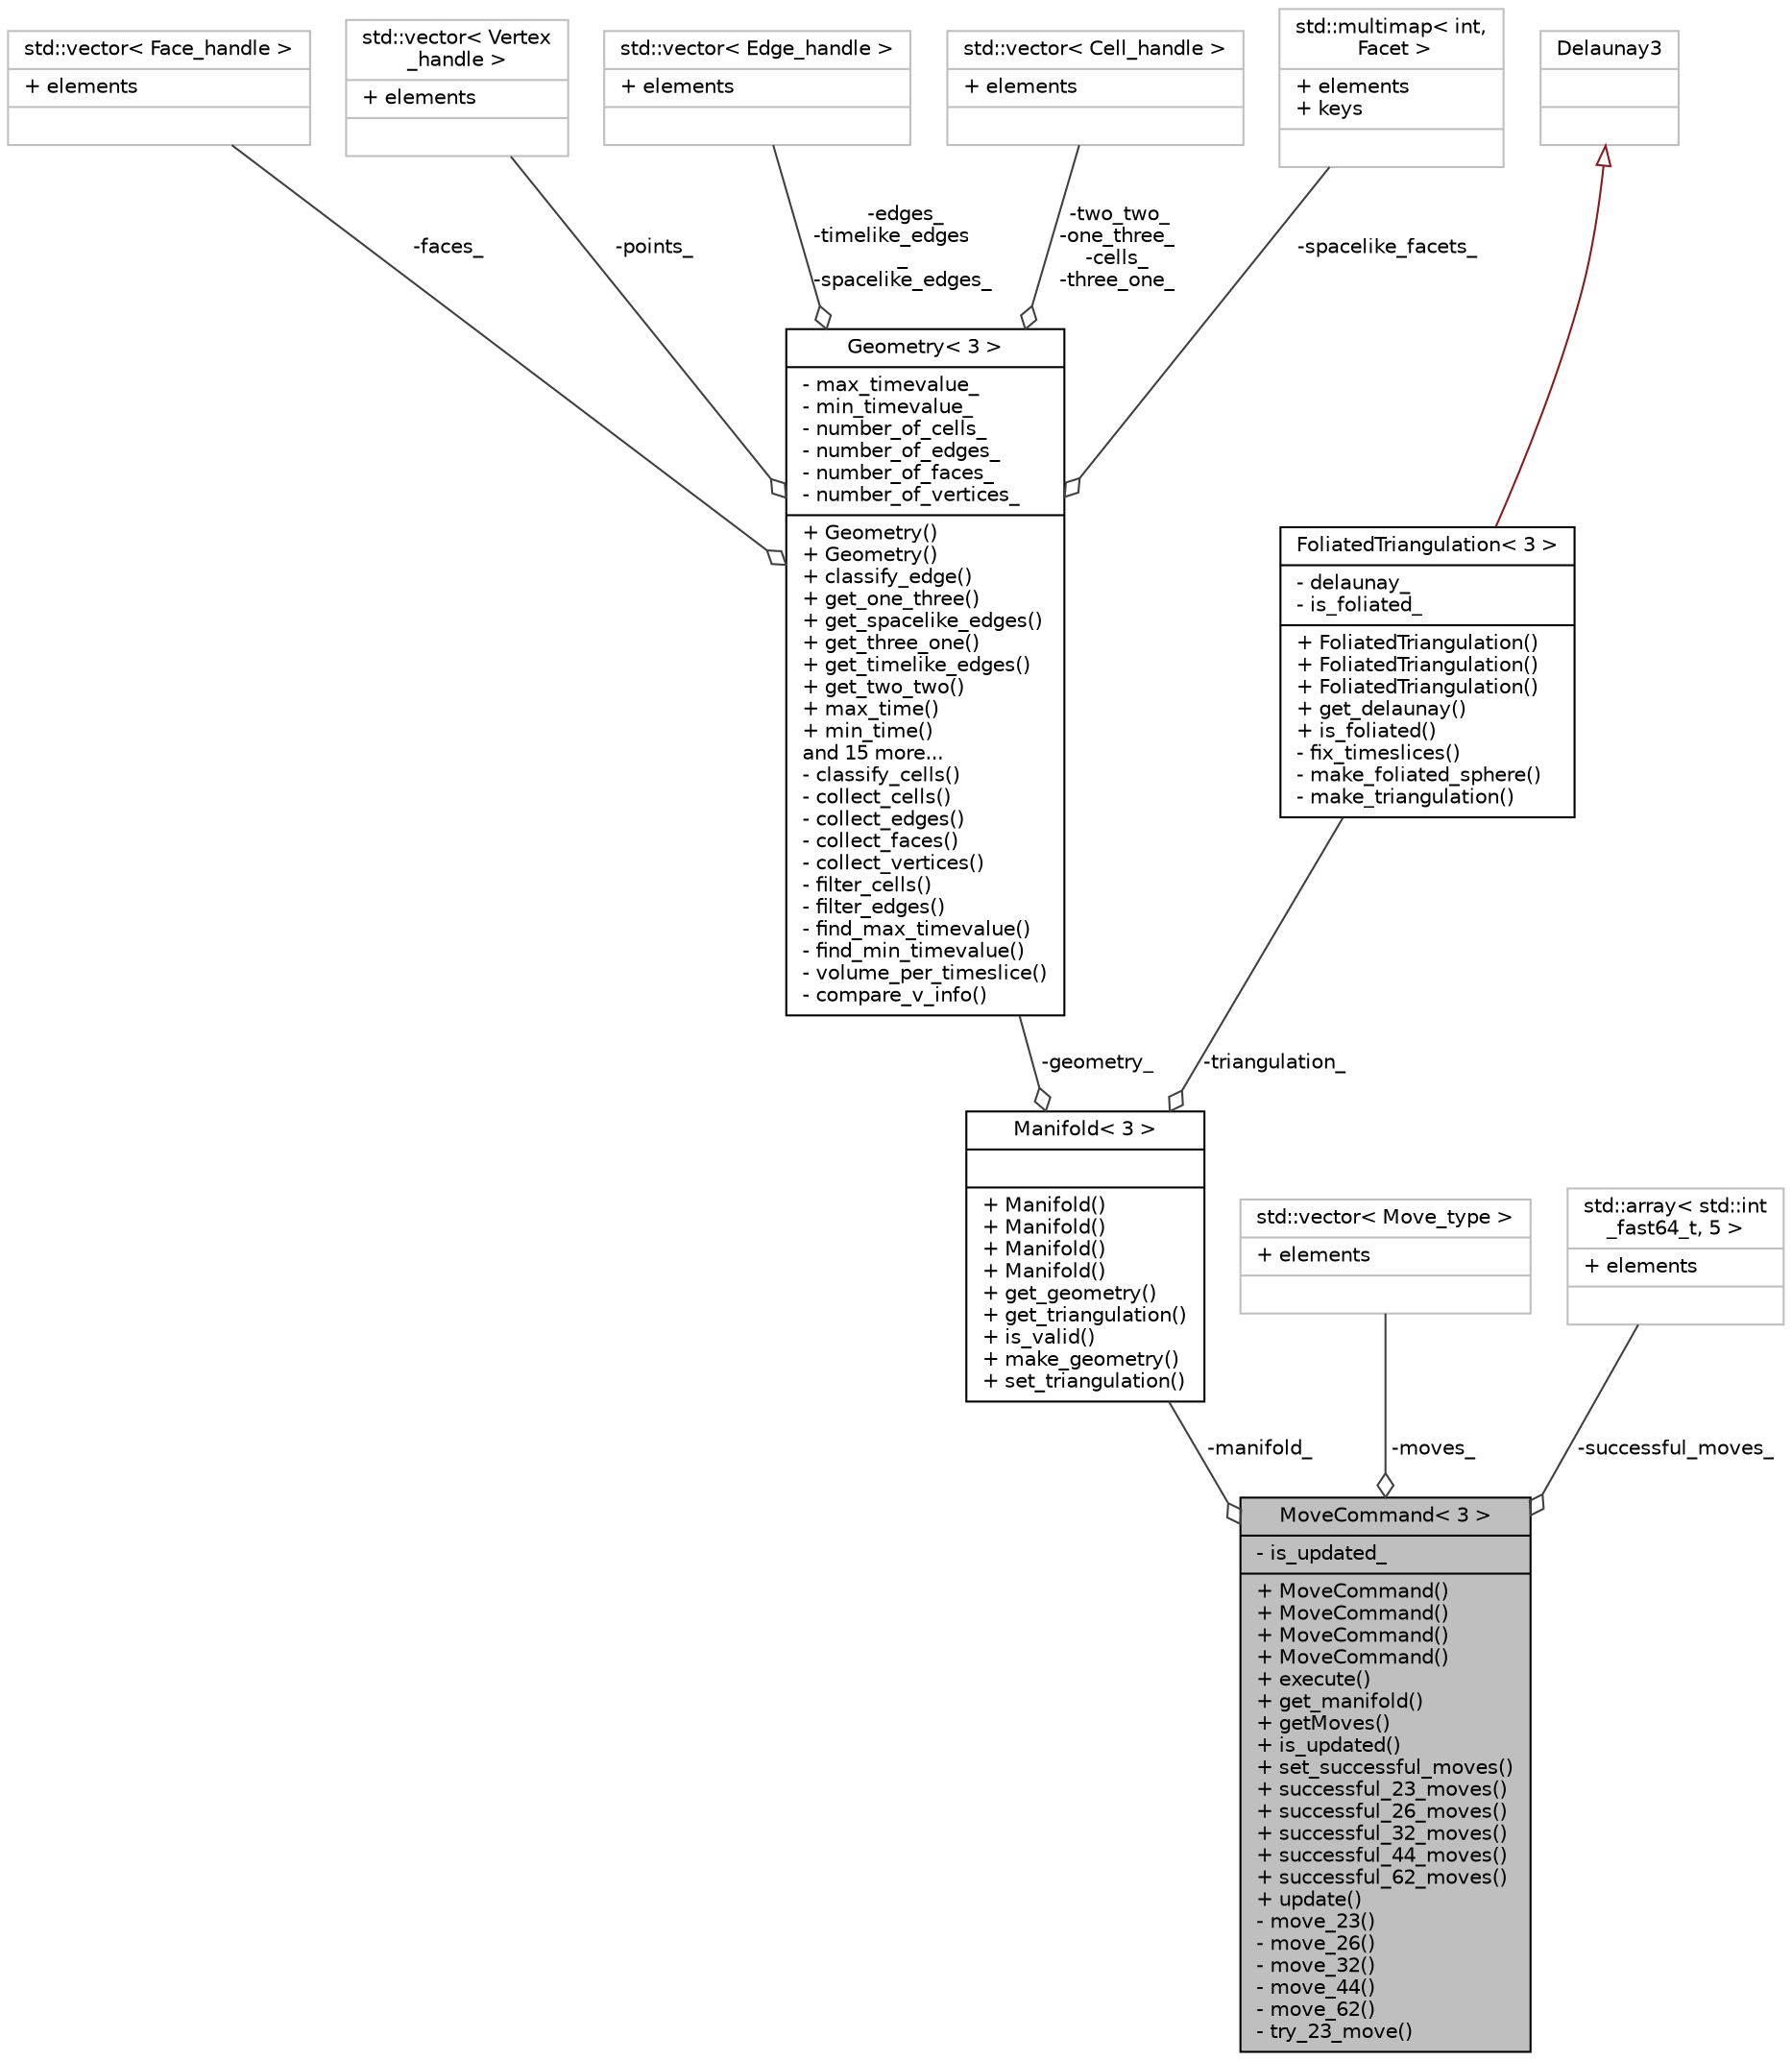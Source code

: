 digraph "MoveCommand&lt; 3 &gt;"
{
  edge [fontname="Helvetica",fontsize="10",labelfontname="Helvetica",labelfontsize="10"];
  node [fontname="Helvetica",fontsize="10",shape=record];
  Node1 [label="{MoveCommand\< 3 \>\n|- is_updated_\l|+ MoveCommand()\l+ MoveCommand()\l+ MoveCommand()\l+ MoveCommand()\l+ execute()\l+ get_manifold()\l+ getMoves()\l+ is_updated()\l+ set_successful_moves()\l+ successful_23_moves()\l+ successful_26_moves()\l+ successful_32_moves()\l+ successful_44_moves()\l+ successful_62_moves()\l+ update()\l- move_23()\l- move_26()\l- move_32()\l- move_44()\l- move_62()\l- try_23_move()\l}",height=0.2,width=0.4,color="black", fillcolor="grey75", style="filled", fontcolor="black"];
  Node2 -> Node1 [color="grey25",fontsize="10",style="solid",label=" -manifold_" ,arrowhead="odiamond",fontname="Helvetica"];
  Node2 [label="{Manifold\< 3 \>\n||+ Manifold()\l+ Manifold()\l+ Manifold()\l+ Manifold()\l+ get_geometry()\l+ get_triangulation()\l+ is_valid()\l+ make_geometry()\l+ set_triangulation()\l}",height=0.2,width=0.4,color="black", fillcolor="white", style="filled",URL="$class_manifold_3_013_01_4.html",tooltip="3D Manifold "];
  Node3 -> Node2 [color="grey25",fontsize="10",style="solid",label=" -geometry_" ,arrowhead="odiamond",fontname="Helvetica"];
  Node3 [label="{Geometry\< 3 \>\n|- max_timevalue_\l- min_timevalue_\l- number_of_cells_\l- number_of_edges_\l- number_of_faces_\l- number_of_vertices_\l|+ Geometry()\l+ Geometry()\l+ classify_edge()\l+ get_one_three()\l+ get_spacelike_edges()\l+ get_three_one()\l+ get_timelike_edges()\l+ get_two_two()\l+ max_time()\l+ min_time()\land 15 more...\l- classify_cells()\l- collect_cells()\l- collect_edges()\l- collect_faces()\l- collect_vertices()\l- filter_cells()\l- filter_edges()\l- find_max_timevalue()\l- find_min_timevalue()\l- volume_per_timeslice()\l- compare_v_info()\l}",height=0.2,width=0.4,color="black", fillcolor="white", style="filled",URL="$class_geometry_3_013_01_4.html",tooltip="3D Geometry "];
  Node4 -> Node3 [color="grey25",fontsize="10",style="solid",label=" -faces_" ,arrowhead="odiamond",fontname="Helvetica"];
  Node4 [label="{std::vector\< Face_handle \>\n|+ elements\l|}",height=0.2,width=0.4,color="grey75", fillcolor="white", style="filled"];
  Node5 -> Node3 [color="grey25",fontsize="10",style="solid",label=" -points_" ,arrowhead="odiamond",fontname="Helvetica"];
  Node5 [label="{std::vector\< Vertex\l_handle \>\n|+ elements\l|}",height=0.2,width=0.4,color="grey75", fillcolor="white", style="filled"];
  Node6 -> Node3 [color="grey25",fontsize="10",style="solid",label=" -edges_\n-timelike_edges\l_\n-spacelike_edges_" ,arrowhead="odiamond",fontname="Helvetica"];
  Node6 [label="{std::vector\< Edge_handle \>\n|+ elements\l|}",height=0.2,width=0.4,color="grey75", fillcolor="white", style="filled"];
  Node7 -> Node3 [color="grey25",fontsize="10",style="solid",label=" -two_two_\n-one_three_\n-cells_\n-three_one_" ,arrowhead="odiamond",fontname="Helvetica"];
  Node7 [label="{std::vector\< Cell_handle \>\n|+ elements\l|}",height=0.2,width=0.4,color="grey75", fillcolor="white", style="filled"];
  Node8 -> Node3 [color="grey25",fontsize="10",style="solid",label=" -spacelike_facets_" ,arrowhead="odiamond",fontname="Helvetica"];
  Node8 [label="{std::multimap\< int,\l Facet \>\n|+ elements\l+ keys\l|}",height=0.2,width=0.4,color="grey75", fillcolor="white", style="filled"];
  Node9 -> Node2 [color="grey25",fontsize="10",style="solid",label=" -triangulation_" ,arrowhead="odiamond",fontname="Helvetica"];
  Node9 [label="{FoliatedTriangulation\< 3 \>\n|- delaunay_\l- is_foliated_\l|+ FoliatedTriangulation()\l+ FoliatedTriangulation()\l+ FoliatedTriangulation()\l+ get_delaunay()\l+ is_foliated()\l- fix_timeslices()\l- make_foliated_sphere()\l- make_triangulation()\l}",height=0.2,width=0.4,color="black", fillcolor="white", style="filled",URL="$class_foliated_triangulation_3_013_01_4.html",tooltip="3D Triangulation "];
  Node10 -> Node9 [dir="back",color="firebrick4",fontsize="10",style="solid",arrowtail="onormal",fontname="Helvetica"];
  Node10 [label="{Delaunay3\n||}",height=0.2,width=0.4,color="grey75", fillcolor="white", style="filled"];
  Node11 -> Node1 [color="grey25",fontsize="10",style="solid",label=" -moves_" ,arrowhead="odiamond",fontname="Helvetica"];
  Node11 [label="{std::vector\< Move_type \>\n|+ elements\l|}",height=0.2,width=0.4,color="grey75", fillcolor="white", style="filled"];
  Node12 -> Node1 [color="grey25",fontsize="10",style="solid",label=" -successful_moves_" ,arrowhead="odiamond",fontname="Helvetica"];
  Node12 [label="{std::array\< std::int\l_fast64_t, 5 \>\n|+ elements\l|}",height=0.2,width=0.4,color="grey75", fillcolor="white", style="filled"];
}
